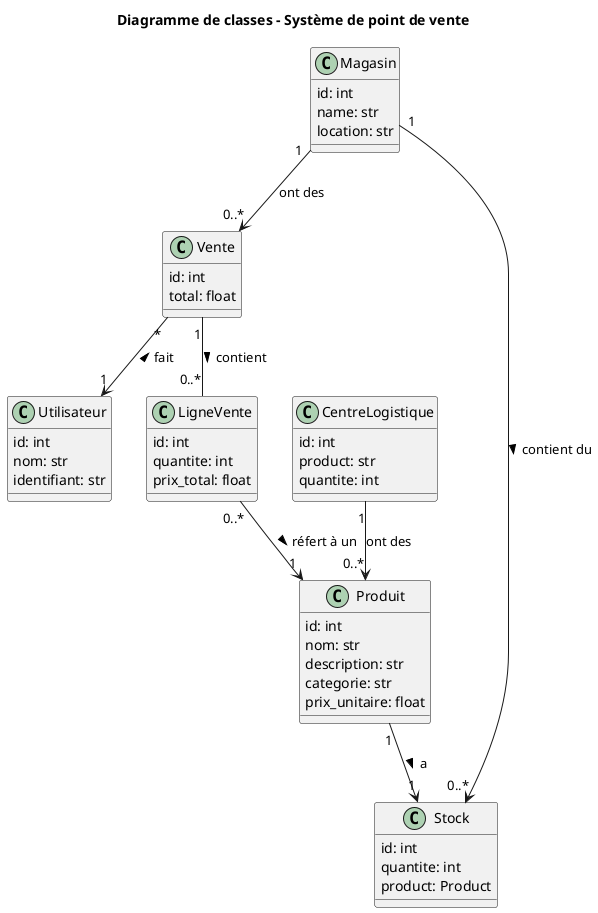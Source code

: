 @startuml

title Diagramme de classes - Système de point de vente

class Produit {
  id: int
  nom: str
  description: str
  categorie: str
  prix_unitaire: float
}

class Vente {
  id: int
  total: float
}

class LigneVente {
  id: int
  quantite: int
  prix_total: float
}

class Utilisateur {
  id: int
  nom: str
  identifiant: str
}

class Stock { 
  id: int 
  quantite: int
  product: Product
}

class Magasin { 
  id: int
  name: str
  location: str
}

class CentreLogistique { 
  id: int
  product: str
  quantite: int
}

' Relations entre classes
Vente "1" -- "0..*" LigneVente : contient >
LigneVente "0..*" --> "1" Produit : réfert à un >
Vente "*" --> "1" Utilisateur : < fait
Produit "1" --> "1" Stock : a > 
Magasin "1" --> "0..*" Stock: contient du > 
Magasin "1"--> "0..*" Vente : ont des
CentreLogistique "1" --> "0..*" Produit: ont des
@enduml